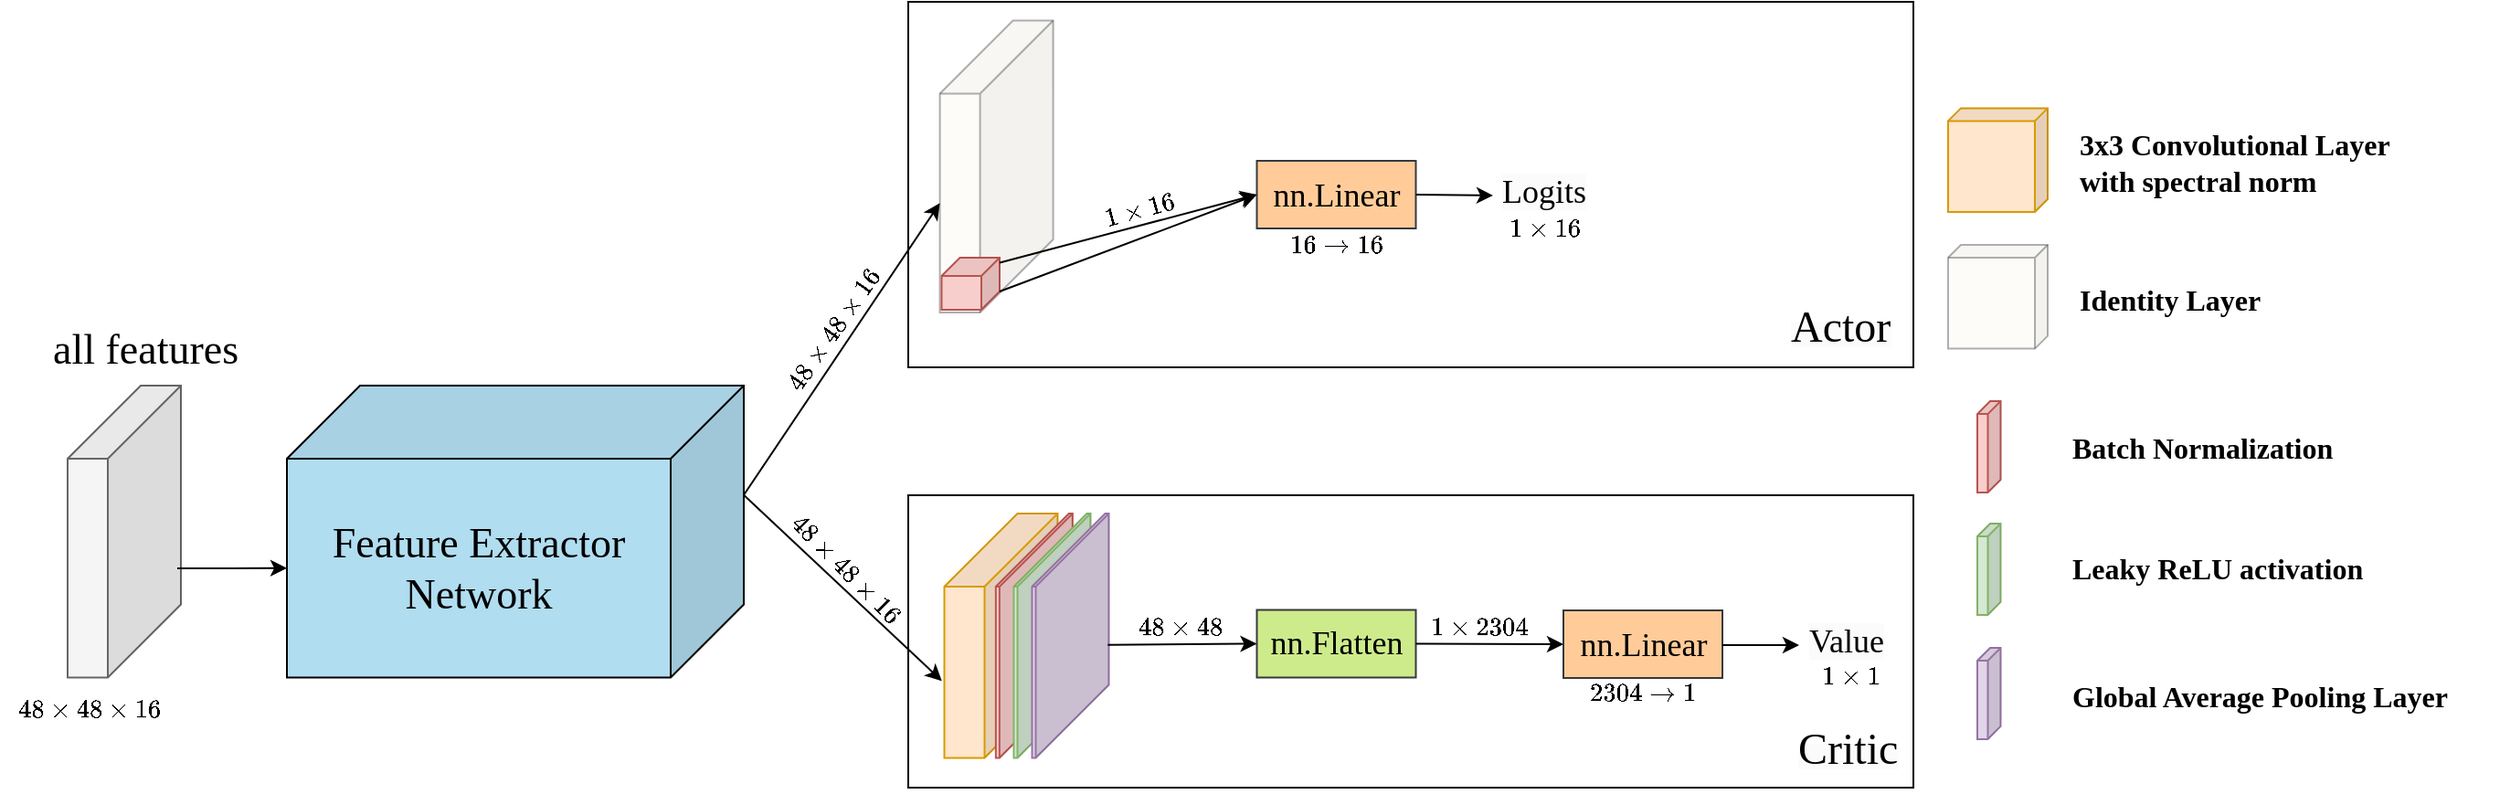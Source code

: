 <mxfile version="24.3.1" type="device">
  <diagram name="Page-1" id="ELjl9gByCZCh_97ISyAW">
    <mxGraphModel dx="2924" dy="4398" grid="1" gridSize="10" guides="1" tooltips="1" connect="1" arrows="1" fold="1" page="1" pageScale="1" pageWidth="850" pageHeight="1100" math="1" shadow="0">
      <root>
        <mxCell id="0" />
        <mxCell id="1" parent="0" />
        <mxCell id="jB6_mRZn_5eLLBD233gM-273" value="" style="rounded=0;whiteSpace=wrap;html=1;movable=1;resizable=1;rotatable=1;deletable=1;editable=1;locked=0;connectable=1;" vertex="1" parent="1">
          <mxGeometry x="-160" y="-2410" width="550" height="200" as="geometry" />
        </mxCell>
        <mxCell id="jB6_mRZn_5eLLBD233gM-274" value="" style="shape=cube;whiteSpace=wrap;html=1;boundedLbl=1;backgroundOutline=1;darkOpacity=0.05;darkOpacity2=0.1;size=40;direction=east;flipH=1;fillColor=#f9f7ed;strokeColor=#36393d;opacity=40;" vertex="1" parent="1">
          <mxGeometry x="-142.7" y="-2399.75" width="62" height="159.75" as="geometry" />
        </mxCell>
        <mxCell id="jB6_mRZn_5eLLBD233gM-275" value="" style="rounded=0;whiteSpace=wrap;html=1;movable=1;resizable=1;rotatable=1;deletable=1;editable=1;locked=0;connectable=1;" vertex="1" parent="1">
          <mxGeometry x="-160" y="-2140" width="550" height="160" as="geometry" />
        </mxCell>
        <mxCell id="jB6_mRZn_5eLLBD233gM-276" style="edgeStyle=orthogonalEdgeStyle;rounded=0;orthogonalLoop=1;jettySize=auto;html=1;exitX=0.5;exitY=1;exitDx=0;exitDy=0;fontFamily=Helvetica;fontSize=12;fontColor=default;resizable=1;" edge="1" parent="1" source="jB6_mRZn_5eLLBD233gM-275" target="jB6_mRZn_5eLLBD233gM-275">
          <mxGeometry relative="1" as="geometry" />
        </mxCell>
        <mxCell id="jB6_mRZn_5eLLBD233gM-277" value="&lt;font style=&quot;font-size: 23px;&quot; face=&quot;Times New Roman&quot;&gt;Feature Extractor Network&lt;/font&gt;" style="shape=cube;whiteSpace=wrap;html=1;boundedLbl=1;backgroundOutline=1;darkOpacity=0.05;darkOpacity2=0.1;size=40;direction=east;flipH=1;fillColor=#b1ddf0;strokeColor=#000000;" vertex="1" parent="1">
          <mxGeometry x="-500" y="-2200" width="250" height="159.75" as="geometry" />
        </mxCell>
        <mxCell id="jB6_mRZn_5eLLBD233gM-278" value="" style="shape=cube;whiteSpace=wrap;html=1;boundedLbl=1;backgroundOutline=1;darkOpacity=0.05;darkOpacity2=0.1;size=40;direction=east;flipH=1;fillColor=#f5f5f5;strokeColor=#666666;fontColor=#333333;" vertex="1" parent="1">
          <mxGeometry x="-620" y="-2200" width="62" height="159.75" as="geometry" />
        </mxCell>
        <mxCell id="jB6_mRZn_5eLLBD233gM-279" value="$$48 \times 48 \times 16$$" style="text;html=1;strokeColor=none;fillColor=none;align=center;verticalAlign=middle;whiteSpace=wrap;rounded=0;fontStyle=1" vertex="1" parent="1">
          <mxGeometry x="-657.0" y="-2030" width="99" height="14" as="geometry" />
        </mxCell>
        <mxCell id="jB6_mRZn_5eLLBD233gM-280" value="&lt;div style=&quot;text-align: center;&quot;&gt;&lt;span style=&quot;background-color: initial; font-size: 23px;&quot;&gt;&lt;font face=&quot;Times New Roman&quot;&gt;all features&lt;/font&gt;&lt;/span&gt;&lt;/div&gt;" style="text;whiteSpace=wrap;html=1;" vertex="1" parent="1">
          <mxGeometry x="-630" y="-2240" width="110" height="30" as="geometry" />
        </mxCell>
        <mxCell id="jB6_mRZn_5eLLBD233gM-281" value="" style="endArrow=classic;html=1;rounded=0;entryX=0;entryY=0;entryDx=250;entryDy=99.875;entryPerimeter=0;exitX=0.032;exitY=0.626;exitDx=0;exitDy=0;exitPerimeter=0;" edge="1" parent="1" source="jB6_mRZn_5eLLBD233gM-278" target="jB6_mRZn_5eLLBD233gM-277">
          <mxGeometry width="50" height="50" relative="1" as="geometry">
            <mxPoint x="-550" y="-2110" as="sourcePoint" />
            <mxPoint x="-480" y="-2040" as="targetPoint" />
          </mxGeometry>
        </mxCell>
        <mxCell id="jB6_mRZn_5eLLBD233gM-282" value="" style="endArrow=classic;html=1;rounded=0;entryX=0;entryY=0;entryDx=62;entryDy=99.875;entryPerimeter=0;exitX=0;exitY=0;exitDx=0;exitDy=59.875;exitPerimeter=0;" edge="1" parent="1" source="jB6_mRZn_5eLLBD233gM-277" target="jB6_mRZn_5eLLBD233gM-274">
          <mxGeometry width="50" height="50" relative="1" as="geometry">
            <mxPoint x="-550" y="-2090" as="sourcePoint" />
            <mxPoint x="-490" y="-2090" as="targetPoint" />
            <Array as="points" />
          </mxGeometry>
        </mxCell>
        <mxCell id="jB6_mRZn_5eLLBD233gM-283" value="" style="shape=cube;whiteSpace=wrap;html=1;boundedLbl=1;backgroundOutline=1;darkOpacity=0.05;darkOpacity2=0.1;size=10;rotation=0;flipV=0;flipH=1;fillColor=#f8cecc;strokeColor=#b85450;" vertex="1" parent="1">
          <mxGeometry x="-141.75" y="-2270" width="31.75" height="28.5" as="geometry" />
        </mxCell>
        <mxCell id="jB6_mRZn_5eLLBD233gM-284" value="&lt;font style=&quot;font-size: 18px;&quot; face=&quot;Times New Roman&quot;&gt;nn.Linear&lt;/font&gt;" style="rounded=0;whiteSpace=wrap;html=1;fillColor=#ffcc99;strokeColor=#36393d;" vertex="1" parent="1">
          <mxGeometry x="30.75" y="-2323" width="87" height="37" as="geometry" />
        </mxCell>
        <mxCell id="jB6_mRZn_5eLLBD233gM-285" value="" style="endArrow=classic;html=1;rounded=0;exitX=0;exitY=0;exitDx=0;exitDy=18.5;exitPerimeter=0;entryX=0;entryY=0.5;entryDx=0;entryDy=0;" edge="1" parent="1" source="jB6_mRZn_5eLLBD233gM-283" target="jB6_mRZn_5eLLBD233gM-284">
          <mxGeometry width="50" height="50" relative="1" as="geometry">
            <mxPoint x="-100" y="-2220" as="sourcePoint" />
            <mxPoint x="-50" y="-2270" as="targetPoint" />
          </mxGeometry>
        </mxCell>
        <mxCell id="jB6_mRZn_5eLLBD233gM-286" value="" style="endArrow=classic;html=1;rounded=0;exitX=-0.001;exitY=0.096;exitDx=0;exitDy=0;exitPerimeter=0;entryX=0;entryY=0.5;entryDx=0;entryDy=0;" edge="1" parent="1" source="jB6_mRZn_5eLLBD233gM-283" target="jB6_mRZn_5eLLBD233gM-284">
          <mxGeometry width="50" height="50" relative="1" as="geometry">
            <mxPoint x="-100" y="-2241" as="sourcePoint" />
            <mxPoint x="10" y="-2288" as="targetPoint" />
          </mxGeometry>
        </mxCell>
        <mxCell id="jB6_mRZn_5eLLBD233gM-287" value="$$48 \times 48 \times 16$$" style="text;html=1;strokeColor=none;fillColor=none;align=center;verticalAlign=middle;whiteSpace=wrap;rounded=0;fontStyle=1;rotation=-55;" vertex="1" parent="1">
          <mxGeometry x="-250.0" y="-2238" width="99" height="14" as="geometry" />
        </mxCell>
        <mxCell id="jB6_mRZn_5eLLBD233gM-288" value="$$1 \times 16$$" style="text;html=1;strokeColor=none;fillColor=none;align=center;verticalAlign=middle;whiteSpace=wrap;rounded=0;fontStyle=1;rotation=-15;" vertex="1" parent="1">
          <mxGeometry x="-83.5" y="-2303.5" width="99" height="14" as="geometry" />
        </mxCell>
        <mxCell id="jB6_mRZn_5eLLBD233gM-289" value="" style="endArrow=classic;html=1;rounded=0;exitX=1;exitY=0.5;exitDx=0;exitDy=0;" edge="1" parent="1" source="jB6_mRZn_5eLLBD233gM-284">
          <mxGeometry width="50" height="50" relative="1" as="geometry">
            <mxPoint x="121" y="-2303.5" as="sourcePoint" />
            <mxPoint x="160" y="-2304" as="targetPoint" />
          </mxGeometry>
        </mxCell>
        <mxCell id="jB6_mRZn_5eLLBD233gM-290" value="&lt;span style=&quot;color: rgb(0, 0, 0); font-family: &amp;quot;Times New Roman&amp;quot;; font-size: 18px; font-style: normal; font-variant-ligatures: normal; font-variant-caps: normal; font-weight: 400; letter-spacing: normal; orphans: 2; text-align: center; text-indent: 0px; text-transform: none; widows: 2; word-spacing: 0px; -webkit-text-stroke-width: 0px; white-space: normal; background-color: rgb(251, 251, 251); text-decoration-thickness: initial; text-decoration-style: initial; text-decoration-color: initial; display: inline !important; float: none;&quot;&gt;Logits&lt;/span&gt;" style="text;whiteSpace=wrap;html=1;" vertex="1" parent="1">
          <mxGeometry x="163" y="-2323" width="50" height="30" as="geometry" />
        </mxCell>
        <mxCell id="jB6_mRZn_5eLLBD233gM-291" value="" style="endArrow=classic;html=1;rounded=0;exitX=0;exitY=0;exitDx=0;exitDy=59.875;exitPerimeter=0;entryX=1.022;entryY=0.685;entryDx=0;entryDy=0;entryPerimeter=0;" edge="1" parent="1" source="jB6_mRZn_5eLLBD233gM-277" target="jB6_mRZn_5eLLBD233gM-292">
          <mxGeometry width="50" height="50" relative="1" as="geometry">
            <mxPoint x="-227.25" y="-2070" as="sourcePoint" />
            <mxPoint x="-150" y="-2040" as="targetPoint" />
            <Array as="points" />
          </mxGeometry>
        </mxCell>
        <mxCell id="jB6_mRZn_5eLLBD233gM-292" value="" style="shape=cube;whiteSpace=wrap;html=1;boundedLbl=1;backgroundOutline=1;darkOpacity=0.05;darkOpacity2=0.1;size=40;direction=east;flipH=1;fillColor=#ffe6cc;strokeColor=#d79b00;" vertex="1" parent="1">
          <mxGeometry x="-140.25" y="-2130" width="62" height="133.75" as="geometry" />
        </mxCell>
        <mxCell id="jB6_mRZn_5eLLBD233gM-293" value="" style="shape=cube;whiteSpace=wrap;html=1;boundedLbl=1;backgroundOutline=1;darkOpacity=0.05;darkOpacity2=0.1;size=40;direction=east;flipH=1;fillColor=#f8cecc;strokeColor=#b85450;" vertex="1" parent="1">
          <mxGeometry x="-112.08" y="-2130" width="42" height="133.75" as="geometry" />
        </mxCell>
        <mxCell id="jB6_mRZn_5eLLBD233gM-294" value="" style="shape=cube;whiteSpace=wrap;html=1;boundedLbl=1;backgroundOutline=1;darkOpacity=0.05;darkOpacity2=0.1;size=40;direction=east;flipH=1;fillColor=#d5e8d4;strokeColor=#82b366;" vertex="1" parent="1">
          <mxGeometry x="-102.25" y="-2130" width="42" height="133.75" as="geometry" />
        </mxCell>
        <mxCell id="jB6_mRZn_5eLLBD233gM-295" value="" style="shape=cube;whiteSpace=wrap;html=1;boundedLbl=1;backgroundOutline=1;darkOpacity=0.05;darkOpacity2=0.1;size=40;direction=east;flipH=1;fillColor=#e1d5e7;strokeColor=#9673a6;" vertex="1" parent="1">
          <mxGeometry x="-92.25" y="-2130" width="42" height="133.75" as="geometry" />
        </mxCell>
        <mxCell id="jB6_mRZn_5eLLBD233gM-296" value="&lt;font style=&quot;font-size: 18px;&quot; face=&quot;Times New Roman&quot;&gt;nn.Flatten&lt;/font&gt;" style="rounded=0;whiteSpace=wrap;html=1;fillColor=#cdeb8b;strokeColor=#36393d;" vertex="1" parent="1">
          <mxGeometry x="30.75" y="-2077.25" width="87" height="37" as="geometry" />
        </mxCell>
        <mxCell id="jB6_mRZn_5eLLBD233gM-297" value="&lt;font style=&quot;font-size: 18px;&quot; face=&quot;Times New Roman&quot;&gt;nn.Linear&lt;/font&gt;" style="rounded=0;whiteSpace=wrap;html=1;fillColor=#ffcc99;strokeColor=#36393d;" vertex="1" parent="1">
          <mxGeometry x="198.5" y="-2077" width="87" height="37" as="geometry" />
        </mxCell>
        <mxCell id="jB6_mRZn_5eLLBD233gM-298" value="" style="endArrow=classic;html=1;rounded=0;entryX=0;entryY=0.5;entryDx=0;entryDy=0;exitX=0.013;exitY=0.537;exitDx=0;exitDy=0;exitPerimeter=0;" edge="1" parent="1" source="jB6_mRZn_5eLLBD233gM-295" target="jB6_mRZn_5eLLBD233gM-296">
          <mxGeometry width="50" height="50" relative="1" as="geometry">
            <mxPoint x="-50" y="-2060" as="sourcePoint" />
            <mxPoint y="-2044" as="targetPoint" />
            <Array as="points" />
          </mxGeometry>
        </mxCell>
        <mxCell id="jB6_mRZn_5eLLBD233gM-299" value="$$48 \times 48 \times 16$$" style="text;html=1;strokeColor=none;fillColor=none;align=center;verticalAlign=middle;whiteSpace=wrap;rounded=0;fontStyle=1;rotation=45;" vertex="1" parent="1">
          <mxGeometry x="-242.75" y="-2106" width="99" height="14" as="geometry" />
        </mxCell>
        <mxCell id="jB6_mRZn_5eLLBD233gM-300" value="$$48 \times 48$$" style="text;html=1;strokeColor=none;fillColor=none;align=center;verticalAlign=middle;whiteSpace=wrap;rounded=0;fontStyle=1;rotation=0;" vertex="1" parent="1">
          <mxGeometry x="-60.25" y="-2075.25" width="99" height="14" as="geometry" />
        </mxCell>
        <mxCell id="jB6_mRZn_5eLLBD233gM-301" value="" style="endArrow=classic;html=1;rounded=0;entryX=0;entryY=0.5;entryDx=0;entryDy=0;exitX=1;exitY=0.5;exitDx=0;exitDy=0;" edge="1" parent="1" source="jB6_mRZn_5eLLBD233gM-296" target="jB6_mRZn_5eLLBD233gM-297">
          <mxGeometry width="50" height="50" relative="1" as="geometry">
            <mxPoint x="30" y="-2100" as="sourcePoint" />
            <mxPoint x="80" y="-2150" as="targetPoint" />
          </mxGeometry>
        </mxCell>
        <mxCell id="jB6_mRZn_5eLLBD233gM-302" value="$$1 \times 2304$$" style="text;html=1;strokeColor=none;fillColor=none;align=center;verticalAlign=middle;whiteSpace=wrap;rounded=0;fontStyle=1;rotation=0;" vertex="1" parent="1">
          <mxGeometry x="102.5" y="-2075.25" width="99" height="14" as="geometry" />
        </mxCell>
        <mxCell id="jB6_mRZn_5eLLBD233gM-303" value="" style="endArrow=classic;html=1;rounded=0;exitX=1;exitY=0.5;exitDx=0;exitDy=0;" edge="1" parent="1">
          <mxGeometry width="50" height="50" relative="1" as="geometry">
            <mxPoint x="285.5" y="-2058" as="sourcePoint" />
            <mxPoint x="327.5" y="-2058" as="targetPoint" />
          </mxGeometry>
        </mxCell>
        <mxCell id="jB6_mRZn_5eLLBD233gM-304" value="&lt;span style=&quot;color: rgb(0, 0, 0); font-family: &amp;quot;Times New Roman&amp;quot;; font-size: 18px; font-style: normal; font-variant-ligatures: normal; font-variant-caps: normal; font-weight: 400; letter-spacing: normal; orphans: 2; text-align: center; text-indent: 0px; text-transform: none; widows: 2; word-spacing: 0px; -webkit-text-stroke-width: 0px; white-space: normal; background-color: rgb(251, 251, 251); text-decoration-thickness: initial; text-decoration-style: initial; text-decoration-color: initial; display: inline !important; float: none;&quot;&gt;Value&lt;/span&gt;" style="text;whiteSpace=wrap;html=1;" vertex="1" parent="1">
          <mxGeometry x="330.5" y="-2077" width="50" height="30" as="geometry" />
        </mxCell>
        <mxCell id="jB6_mRZn_5eLLBD233gM-305" value="&lt;span style=&quot;color: rgb(0, 0, 0); font-family: &amp;quot;Times New Roman&amp;quot;; font-style: normal; font-variant-ligatures: normal; font-variant-caps: normal; font-weight: 400; letter-spacing: normal; orphans: 2; text-align: center; text-indent: 0px; text-transform: none; widows: 2; word-spacing: 0px; -webkit-text-stroke-width: 0px; white-space: normal; background-color: rgb(251, 251, 251); text-decoration-thickness: initial; text-decoration-style: initial; text-decoration-color: initial; float: none; display: inline !important;&quot;&gt;&lt;font style=&quot;font-size: 24px;&quot;&gt;Critic&lt;/font&gt;&lt;/span&gt;" style="text;whiteSpace=wrap;html=1;" vertex="1" parent="1">
          <mxGeometry x="325" y="-2022" width="80" height="50" as="geometry" />
        </mxCell>
        <mxCell id="jB6_mRZn_5eLLBD233gM-306" value="&lt;span style=&quot;color: rgb(0, 0, 0); font-family: &amp;quot;Times New Roman&amp;quot;; font-style: normal; font-variant-ligatures: normal; font-variant-caps: normal; font-weight: 400; letter-spacing: normal; orphans: 2; text-align: center; text-indent: 0px; text-transform: none; widows: 2; word-spacing: 0px; -webkit-text-stroke-width: 0px; white-space: normal; background-color: rgb(251, 251, 251); text-decoration-thickness: initial; text-decoration-style: initial; text-decoration-color: initial; float: none; display: inline !important;&quot;&gt;&lt;font style=&quot;font-size: 24px;&quot;&gt;Actor&lt;/font&gt;&lt;/span&gt;" style="text;whiteSpace=wrap;html=1;" vertex="1" parent="1">
          <mxGeometry x="320.5" y="-2253" width="80" height="50" as="geometry" />
        </mxCell>
        <mxCell id="jB6_mRZn_5eLLBD233gM-307" value="$$1 \times 16$$" style="text;html=1;strokeColor=none;fillColor=none;align=center;verticalAlign=middle;whiteSpace=wrap;rounded=0;fontStyle=1;rotation=0;" vertex="1" parent="1">
          <mxGeometry x="138.5" y="-2293" width="99" height="14" as="geometry" />
        </mxCell>
        <mxCell id="jB6_mRZn_5eLLBD233gM-308" value="$$1 \times 1$$" style="text;html=1;strokeColor=none;fillColor=none;align=center;verticalAlign=middle;whiteSpace=wrap;rounded=0;fontStyle=1;rotation=0;" vertex="1" parent="1">
          <mxGeometry x="306.0" y="-2048" width="99" height="14" as="geometry" />
        </mxCell>
        <mxCell id="jB6_mRZn_5eLLBD233gM-309" value="" style="shape=cube;whiteSpace=wrap;html=1;boundedLbl=1;backgroundOutline=1;darkOpacity=0.05;darkOpacity2=0.1;size=7;direction=east;flipH=1;fillColor=#ffe6cc;strokeColor=#d79b00;" vertex="1" parent="1">
          <mxGeometry x="409" y="-2351.81" width="54.5" height="56.81" as="geometry" />
        </mxCell>
        <mxCell id="jB6_mRZn_5eLLBD233gM-310" value="" style="shape=cube;whiteSpace=wrap;html=1;boundedLbl=1;backgroundOutline=1;darkOpacity=0.05;darkOpacity2=0.1;size=7;direction=east;flipH=1;fillColor=#f8cecc;strokeColor=#b85450;" vertex="1" parent="1">
          <mxGeometry x="425.0" y="-2191.47" width="12.75" height="50" as="geometry" />
        </mxCell>
        <mxCell id="jB6_mRZn_5eLLBD233gM-311" value="&lt;font style=&quot;font-size: 16px;&quot; face=&quot;Times New Roman&quot;&gt;3x3 Convolutional Layer&lt;br&gt;&lt;/font&gt;&lt;div style=&quot;font-size: 16px;&quot;&gt;&lt;span style=&quot;background-color: initial;&quot;&gt;&lt;font style=&quot;font-size: 16px;&quot; face=&quot;Ne84J0Gd9cENzF5O0XFA&quot;&gt;with spectral norm&lt;/font&gt;&lt;/span&gt;&lt;/div&gt;" style="text;html=1;strokeColor=none;fillColor=none;align=left;verticalAlign=middle;whiteSpace=wrap;rounded=0;fontStyle=1" vertex="1" parent="1">
          <mxGeometry x="479.0" y="-2333.76" width="231" height="23.88" as="geometry" />
        </mxCell>
        <mxCell id="jB6_mRZn_5eLLBD233gM-312" value="&lt;font face=&quot;Times New Roman&quot; style=&quot;font-size: 16px;&quot;&gt;Batch Normalization&lt;/font&gt;" style="text;html=1;strokeColor=none;fillColor=none;align=left;verticalAlign=middle;whiteSpace=wrap;rounded=0;fontStyle=1" vertex="1" parent="1">
          <mxGeometry x="475.0" y="-2178.41" width="181" height="23.88" as="geometry" />
        </mxCell>
        <mxCell id="jB6_mRZn_5eLLBD233gM-313" value="&lt;font style=&quot;font-size: 16px;&quot; face=&quot;Times New Roman&quot;&gt;Leaky ReLU activation&lt;/font&gt;" style="text;html=1;strokeColor=none;fillColor=none;align=left;verticalAlign=middle;whiteSpace=wrap;rounded=0;fontStyle=1" vertex="1" parent="1">
          <mxGeometry x="475.0" y="-2111.47" width="201" height="23.88" as="geometry" />
        </mxCell>
        <mxCell id="jB6_mRZn_5eLLBD233gM-314" value="&lt;font style=&quot;font-size: 16px;&quot; face=&quot;Times New Roman&quot;&gt;Global Average Pooling Layer&lt;/font&gt;" style="text;html=1;strokeColor=none;fillColor=none;align=left;verticalAlign=middle;whiteSpace=wrap;rounded=0;fontStyle=1" vertex="1" parent="1">
          <mxGeometry x="475.0" y="-2042.41" width="231" height="23.88" as="geometry" />
        </mxCell>
        <mxCell id="jB6_mRZn_5eLLBD233gM-315" value="" style="shape=cube;whiteSpace=wrap;html=1;boundedLbl=1;backgroundOutline=1;darkOpacity=0.05;darkOpacity2=0.1;size=7;direction=east;flipH=1;fillColor=#d5e8d4;strokeColor=#82b366;" vertex="1" parent="1">
          <mxGeometry x="425.0" y="-2124.53" width="12.75" height="50" as="geometry" />
        </mxCell>
        <mxCell id="jB6_mRZn_5eLLBD233gM-316" value="" style="shape=cube;whiteSpace=wrap;html=1;boundedLbl=1;backgroundOutline=1;darkOpacity=0.05;darkOpacity2=0.1;size=7;direction=east;flipH=1;fillColor=#e1d5e7;strokeColor=#9673a6;" vertex="1" parent="1">
          <mxGeometry x="425.0" y="-2056.53" width="12.75" height="50" as="geometry" />
        </mxCell>
        <mxCell id="jB6_mRZn_5eLLBD233gM-317" value="" style="shape=cube;whiteSpace=wrap;html=1;boundedLbl=1;backgroundOutline=1;darkOpacity=0.05;darkOpacity2=0.1;size=7;direction=east;flipH=1;fillColor=#f9f7ed;strokeColor=#36393d;opacity=40;" vertex="1" parent="1">
          <mxGeometry x="409" y="-2277.0" width="54.5" height="56.81" as="geometry" />
        </mxCell>
        <mxCell id="jB6_mRZn_5eLLBD233gM-318" value="&lt;font face=&quot;Times New Roman&quot;&gt;&lt;span style=&quot;font-size: 16px;&quot;&gt;Identity Layer&lt;/span&gt;&lt;/font&gt;" style="text;html=1;strokeColor=none;fillColor=none;align=left;verticalAlign=middle;whiteSpace=wrap;rounded=0;fontStyle=1" vertex="1" parent="1">
          <mxGeometry x="479.0" y="-2258.95" width="231" height="23.88" as="geometry" />
        </mxCell>
        <mxCell id="jB6_mRZn_5eLLBD233gM-319" value="$$16 \rightarrow 16$$" style="text;html=1;strokeColor=none;fillColor=none;align=center;verticalAlign=middle;whiteSpace=wrap;rounded=0;fontStyle=1;rotation=0;" vertex="1" parent="1">
          <mxGeometry x="24.75" y="-2284" width="99" height="14" as="geometry" />
        </mxCell>
        <mxCell id="jB6_mRZn_5eLLBD233gM-320" value="$$2304 \rightarrow 1$$" style="text;html=1;strokeColor=none;fillColor=none;align=center;verticalAlign=middle;whiteSpace=wrap;rounded=0;fontStyle=1;rotation=0;" vertex="1" parent="1">
          <mxGeometry x="192.5" y="-2038.53" width="99" height="14" as="geometry" />
        </mxCell>
      </root>
    </mxGraphModel>
  </diagram>
</mxfile>
